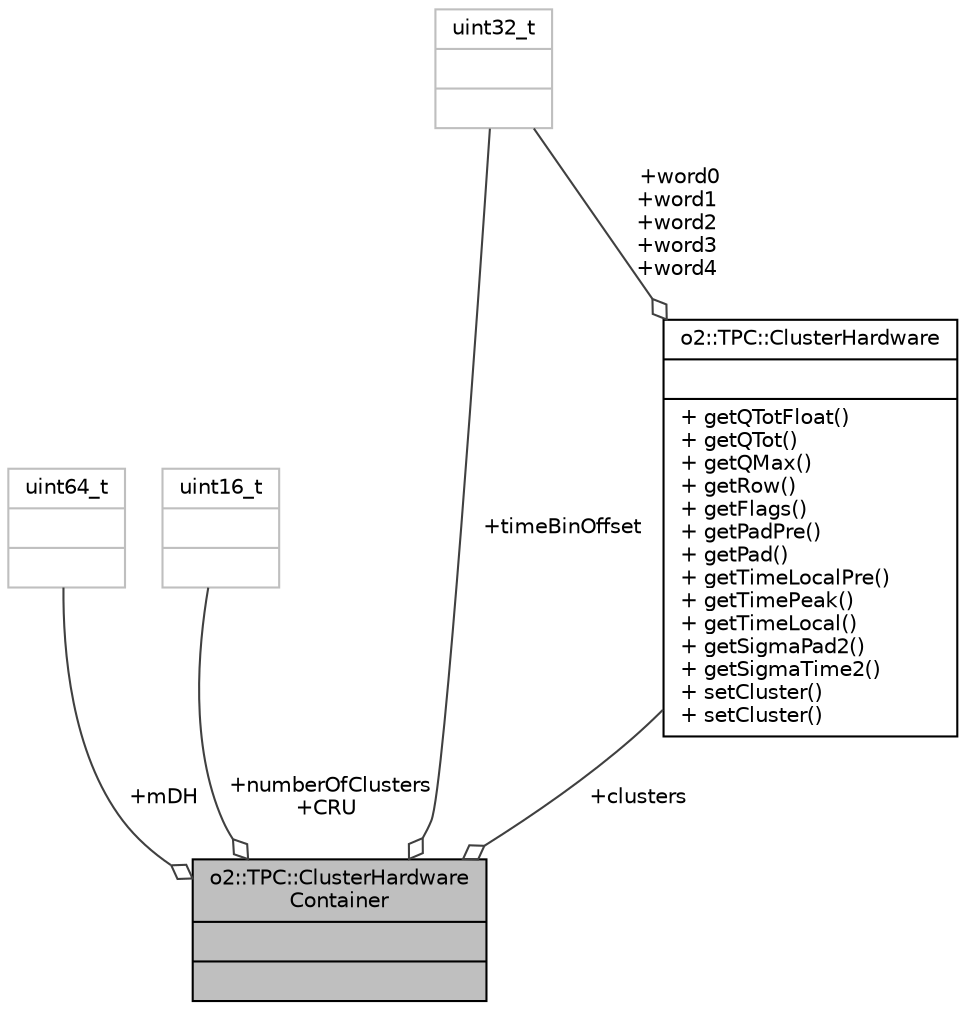 digraph "o2::TPC::ClusterHardwareContainer"
{
 // INTERACTIVE_SVG=YES
  bgcolor="transparent";
  edge [fontname="Helvetica",fontsize="10",labelfontname="Helvetica",labelfontsize="10"];
  node [fontname="Helvetica",fontsize="10",shape=record];
  Node1 [label="{o2::TPC::ClusterHardware\lContainer\n||}",height=0.2,width=0.4,color="black", fillcolor="grey75", style="filled" fontcolor="black"];
  Node2 -> Node1 [color="grey25",fontsize="10",style="solid",label=" +mDH" ,arrowhead="odiamond",fontname="Helvetica"];
  Node2 [label="{uint64_t\n||}",height=0.2,width=0.4,color="grey75"];
  Node3 -> Node1 [color="grey25",fontsize="10",style="solid",label=" +numberOfClusters\n+CRU" ,arrowhead="odiamond",fontname="Helvetica"];
  Node3 [label="{uint16_t\n||}",height=0.2,width=0.4,color="grey75"];
  Node4 -> Node1 [color="grey25",fontsize="10",style="solid",label=" +timeBinOffset" ,arrowhead="odiamond",fontname="Helvetica"];
  Node4 [label="{uint32_t\n||}",height=0.2,width=0.4,color="grey75"];
  Node5 -> Node1 [color="grey25",fontsize="10",style="solid",label=" +clusters" ,arrowhead="odiamond",fontname="Helvetica"];
  Node5 [label="{o2::TPC::ClusterHardware\n||+ getQTotFloat()\l+ getQTot()\l+ getQMax()\l+ getRow()\l+ getFlags()\l+ getPadPre()\l+ getPad()\l+ getTimeLocalPre()\l+ getTimePeak()\l+ getTimeLocal()\l+ getSigmaPad2()\l+ getSigmaTime2()\l+ setCluster()\l+ setCluster()\l}",height=0.2,width=0.4,color="black",URL="$db/d62/structo2_1_1TPC_1_1ClusterHardware.html"];
  Node4 -> Node5 [color="grey25",fontsize="10",style="solid",label=" +word0\n+word1\n+word2\n+word3\n+word4" ,arrowhead="odiamond",fontname="Helvetica"];
}
